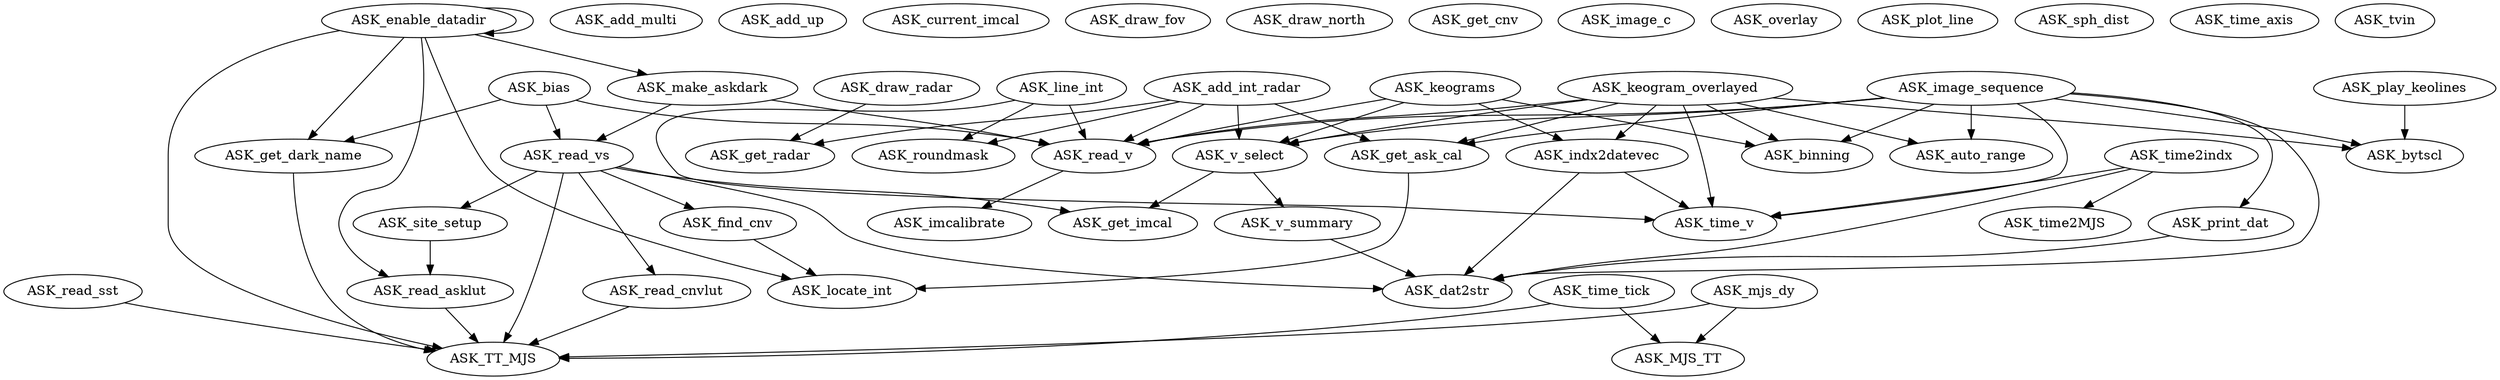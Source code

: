 /* Created by mdot for Matlab */
digraph m2html {
  ASK_add_int_radar -> ASK_get_ask_cal;
  ASK_add_int_radar -> ASK_get_radar;
  ASK_add_int_radar -> ASK_read_v;
  ASK_add_int_radar -> ASK_roundmask;
  ASK_add_int_radar -> ASK_v_select;
  ASK_bias -> ASK_get_dark_name;
  ASK_bias -> ASK_read_v;
  ASK_bias -> ASK_read_vs;
  ASK_draw_radar -> ASK_get_radar;
  ASK_enable_datadir -> ASK_TT_MJS;
  ASK_enable_datadir -> ASK_enable_datadir;
  ASK_enable_datadir -> ASK_get_dark_name;
  ASK_enable_datadir -> ASK_locate_int;
  ASK_enable_datadir -> ASK_make_askdark;
  ASK_enable_datadir -> ASK_read_asklut;
  ASK_find_cnv -> ASK_locate_int;
  ASK_get_ask_cal -> ASK_locate_int;
  ASK_get_dark_name -> ASK_TT_MJS;
  ASK_image_sequence -> ASK_auto_range;
  ASK_image_sequence -> ASK_binning;
  ASK_image_sequence -> ASK_bytscl;
  ASK_image_sequence -> ASK_dat2str;
  ASK_image_sequence -> ASK_get_ask_cal;
  ASK_image_sequence -> ASK_print_dat;
  ASK_image_sequence -> ASK_read_v;
  ASK_image_sequence -> ASK_time_v;
  ASK_image_sequence -> ASK_v_select;
  ASK_indx2datevec -> ASK_dat2str;
  ASK_indx2datevec -> ASK_time_v;
  ASK_keogram_overlayed -> ASK_auto_range;
  ASK_keogram_overlayed -> ASK_binning;
  ASK_keogram_overlayed -> ASK_bytscl;
  ASK_keogram_overlayed -> ASK_get_ask_cal;
  ASK_keogram_overlayed -> ASK_indx2datevec;
  ASK_keogram_overlayed -> ASK_read_v;
  ASK_keogram_overlayed -> ASK_time_v;
  ASK_keogram_overlayed -> ASK_v_select;
  ASK_keograms -> ASK_binning;
  ASK_keograms -> ASK_indx2datevec;
  ASK_keograms -> ASK_read_v;
  ASK_keograms -> ASK_v_select;
  ASK_line_int -> ASK_read_v;
  ASK_line_int -> ASK_roundmask;
  ASK_line_int -> ASK_time_v;
  ASK_make_askdark -> ASK_read_v;
  ASK_make_askdark -> ASK_read_vs;
  ASK_mjs_dy -> ASK_MJS_TT;
  ASK_mjs_dy -> ASK_TT_MJS;
  ASK_play_keolines -> ASK_bytscl;
  ASK_print_dat -> ASK_dat2str;
  ASK_read_asklut -> ASK_TT_MJS;
  ASK_read_cnvlut -> ASK_TT_MJS;
  ASK_read_sst -> ASK_TT_MJS;
  ASK_read_v -> ASK_imcalibrate;
  ASK_read_vs -> ASK_TT_MJS;
  ASK_read_vs -> ASK_dat2str;
  ASK_read_vs -> ASK_find_cnv;
  ASK_read_vs -> ASK_get_imcal;
  ASK_read_vs -> ASK_read_cnvlut;
  ASK_read_vs -> ASK_site_setup;
  ASK_site_setup -> ASK_read_asklut;
  ASK_time2indx -> ASK_dat2str;
  ASK_time2indx -> ASK_time2MJS;
  ASK_time2indx -> ASK_time_v;
  ASK_time_tick -> ASK_MJS_TT;
  ASK_time_tick -> ASK_TT_MJS;
  ASK_v_select -> ASK_get_imcal;
  ASK_v_select -> ASK_v_summary;
  ASK_v_summary -> ASK_dat2str;

  ASK_MJS_TT [URL="ASK_MJS_TT.html"];
  ASK_TT_MJS [URL="ASK_TT_MJS.html"];
  ASK_add_int_radar [URL="ASK_add_int_radar.html"];
  ASK_add_multi [URL="ASK_add_multi.html"];
  ASK_add_up [URL="ASK_add_up.html"];
  ASK_auto_range [URL="ASK_auto_range.html"];
  ASK_bias [URL="ASK_bias.html"];
  ASK_binning [URL="ASK_binning.html"];
  ASK_bytscl [URL="ASK_bytscl.html"];
  ASK_current_imcal [URL="ASK_current_imcal.html"];
  ASK_dat2str [URL="ASK_dat2str.html"];
  ASK_draw_fov [URL="ASK_draw_fov.html"];
  ASK_draw_north [URL="ASK_draw_north.html"];
  ASK_draw_radar [URL="ASK_draw_radar.html"];
  ASK_enable_datadir [URL="ASK_enable_datadir.html"];
  ASK_find_cnv [URL="ASK_find_cnv.html"];
  ASK_get_ask_cal [URL="ASK_get_ask_cal.html"];
  ASK_get_cnv [URL="ASK_get_cnv.html"];
  ASK_get_dark_name [URL="ASK_get_dark_name.html"];
  ASK_get_imcal [URL="ASK_get_imcal.html"];
  ASK_get_radar [URL="ASK_get_radar.html"];
  ASK_image_c [URL="ASK_image_c.html"];
  ASK_image_sequence [URL="ASK_image_sequence.html"];
  ASK_imcalibrate [URL="ASK_imcalibrate.html"];
  ASK_indx2datevec [URL="ASK_indx2datevec.html"];
  ASK_keogram_overlayed [URL="ASK_keogram_overlayed.html"];
  ASK_keograms [URL="ASK_keograms.html"];
  ASK_line_int [URL="ASK_line_int.html"];
  ASK_locate_int [URL="ASK_locate_int.html"];
  ASK_make_askdark [URL="ASK_make_askdark.html"];
  ASK_mjs_dy [URL="ASK_mjs_dy.html"];
  ASK_overlay [URL="ASK_overlay.html"];
  ASK_play_keolines [URL="ASK_play_keolines.html"];
  ASK_plot_line [URL="ASK_plot_line.html"];
  ASK_print_dat [URL="ASK_print_dat.html"];
  ASK_read_asklut [URL="ASK_read_asklut.html"];
  ASK_read_cnvlut [URL="ASK_read_cnvlut.html"];
  ASK_read_sst [URL="ASK_read_sst.html"];
  ASK_read_v [URL="ASK_read_v.html"];
  ASK_read_vs [URL="ASK_read_vs.html"];
  ASK_roundmask [URL="ASK_roundmask.html"];
  ASK_site_setup [URL="ASK_site_setup.html"];
  ASK_sph_dist [URL="ASK_sph_dist.html"];
  ASK_time2MJS [URL="ASK_time2MJS.html"];
  ASK_time2indx [URL="ASK_time2indx.html"];
  ASK_time_axis [URL="ASK_time_axis.html"];
  ASK_time_tick [URL="ASK_time_tick.html"];
  ASK_time_v [URL="ASK_time_v.html"];
  ASK_tvin [URL="ASK_tvin.html"];
  ASK_v_select [URL="ASK_v_select.html"];
  ASK_v_summary [URL="ASK_v_summary.html"];
}